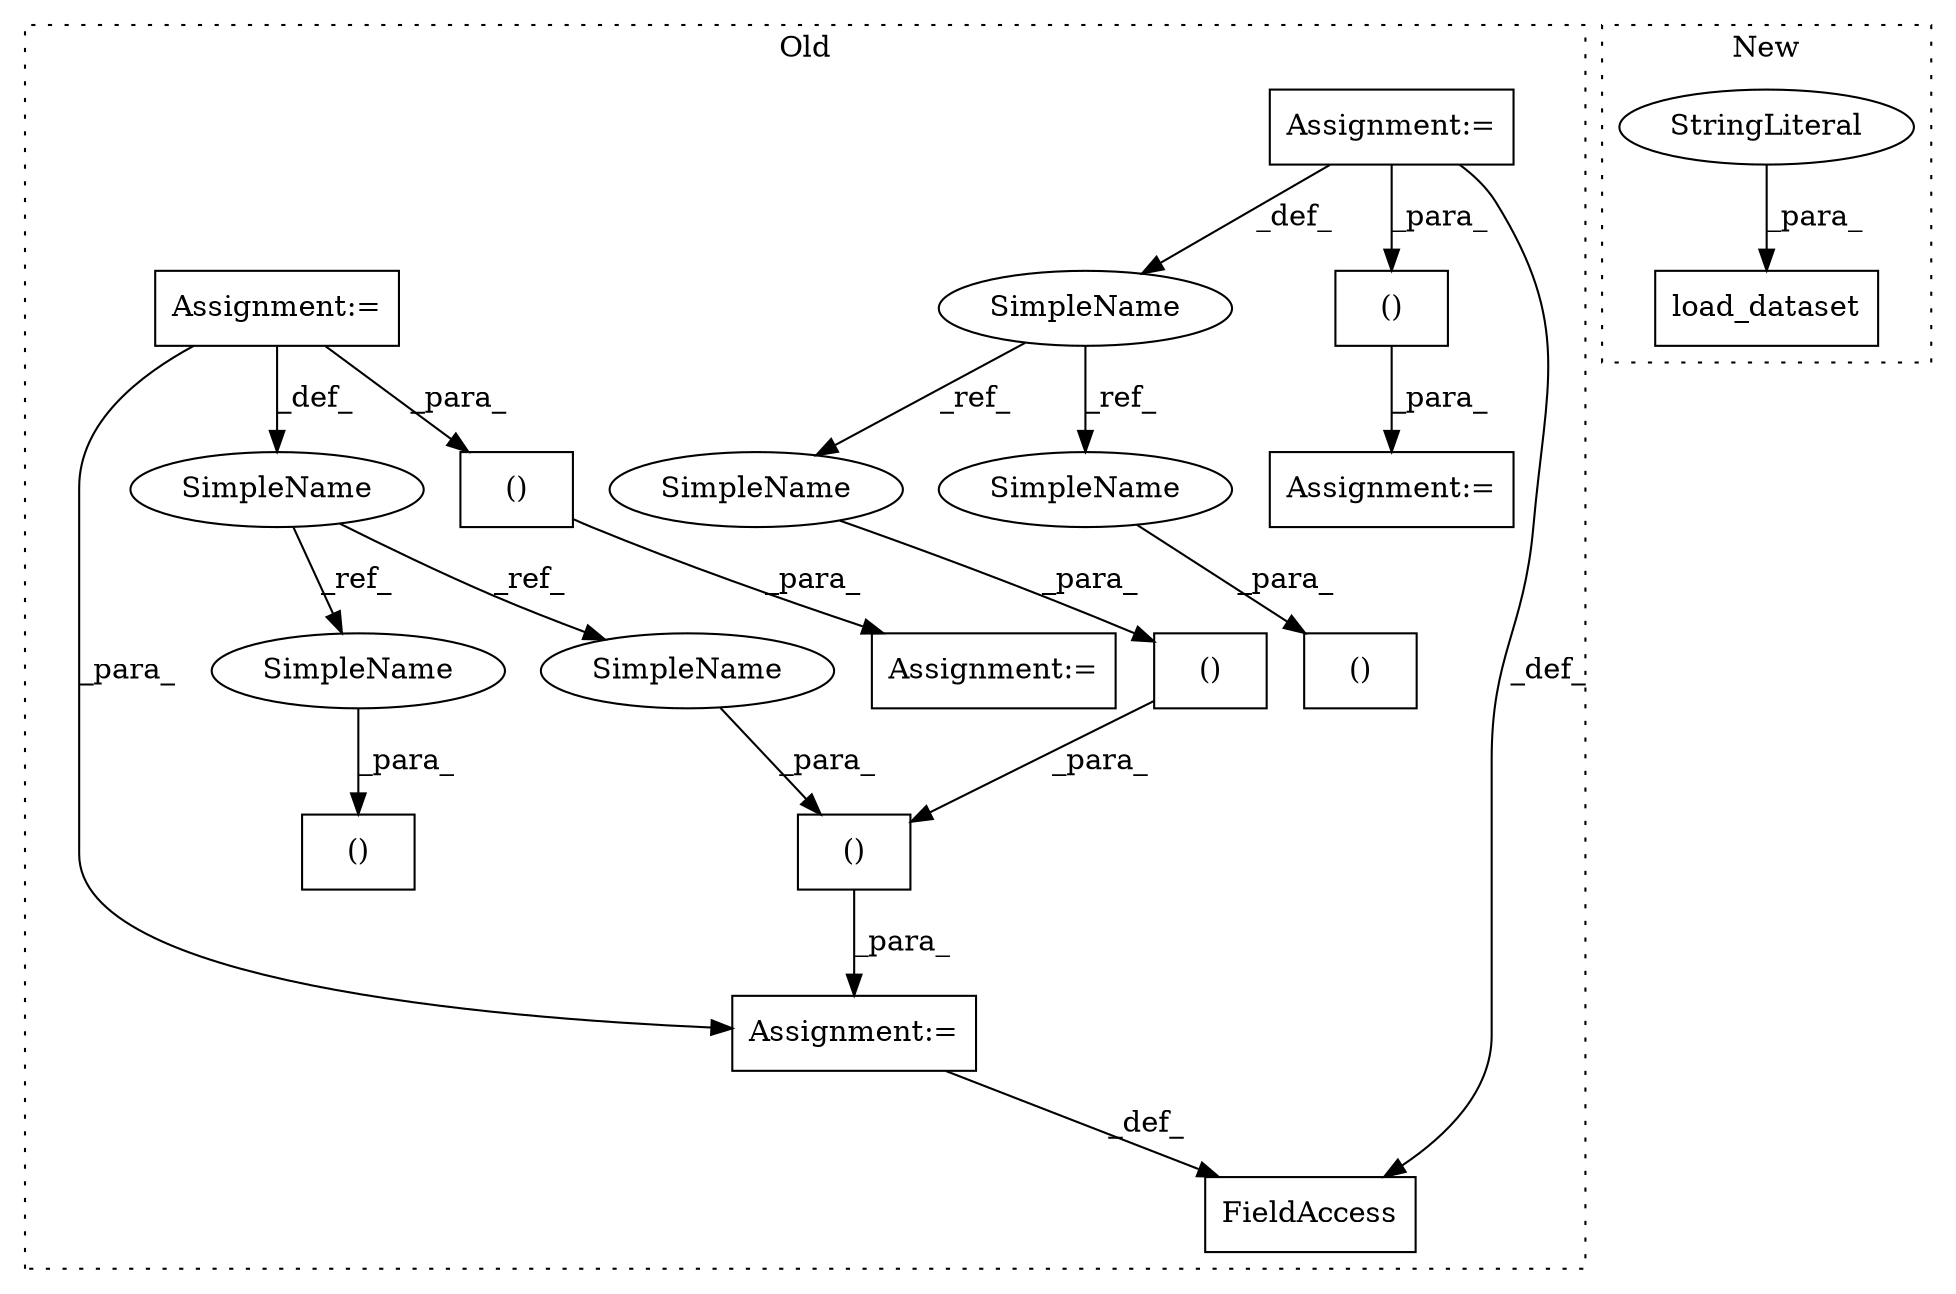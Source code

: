 digraph G {
subgraph cluster0 {
1 [label="()" a="106" s="1194" l="73" shape="box"];
4 [label="Assignment:=" a="7" s="761" l="6" shape="box"];
5 [label="Assignment:=" a="7" s="685" l="7" shape="box"];
6 [label="Assignment:=" a="7" s="1184" l="10" shape="box"];
7 [label="()" a="106" s="1241" l="25" shape="box"];
8 [label="FieldAccess" a="22" s="1175" l="9" shape="box"];
9 [label="()" a="106" s="1093" l="75" shape="box"];
10 [label="SimpleName" a="42" s="685" l="7" shape="ellipse"];
11 [label="()" a="106" s="936" l="27" shape="box"];
12 [label="SimpleName" a="42" s="761" l="6" shape="ellipse"];
13 [label="()" a="106" s="1061" l="25" shape="box"];
14 [label="Assignment:=" a="7" s="1086" l="7" shape="box"];
15 [label="()" a="106" s="970" l="79" shape="box"];
16 [label="Assignment:=" a="7" s="963" l="7" shape="box"];
17 [label="SimpleName" a="42" s="1061" l="6" shape="ellipse"];
18 [label="SimpleName" a="42" s="1241" l="6" shape="ellipse"];
19 [label="SimpleName" a="42" s="1195" l="7" shape="ellipse"];
20 [label="SimpleName" a="42" s="936" l="7" shape="ellipse"];
label = "Old";
style="dotted";
}
subgraph cluster1 {
2 [label="load_dataset" a="32" s="821,841" l="13,1" shape="box"];
3 [label="StringLiteral" a="45" s="834" l="7" shape="ellipse"];
label = "New";
style="dotted";
}
1 -> 6 [label="_para_"];
3 -> 2 [label="_para_"];
4 -> 9 [label="_para_"];
4 -> 8 [label="_def_"];
4 -> 12 [label="_def_"];
5 -> 15 [label="_para_"];
5 -> 6 [label="_para_"];
5 -> 10 [label="_def_"];
6 -> 8 [label="_def_"];
7 -> 1 [label="_para_"];
9 -> 14 [label="_para_"];
10 -> 19 [label="_ref_"];
10 -> 20 [label="_ref_"];
12 -> 18 [label="_ref_"];
12 -> 17 [label="_ref_"];
15 -> 16 [label="_para_"];
17 -> 13 [label="_para_"];
18 -> 7 [label="_para_"];
19 -> 1 [label="_para_"];
20 -> 11 [label="_para_"];
}